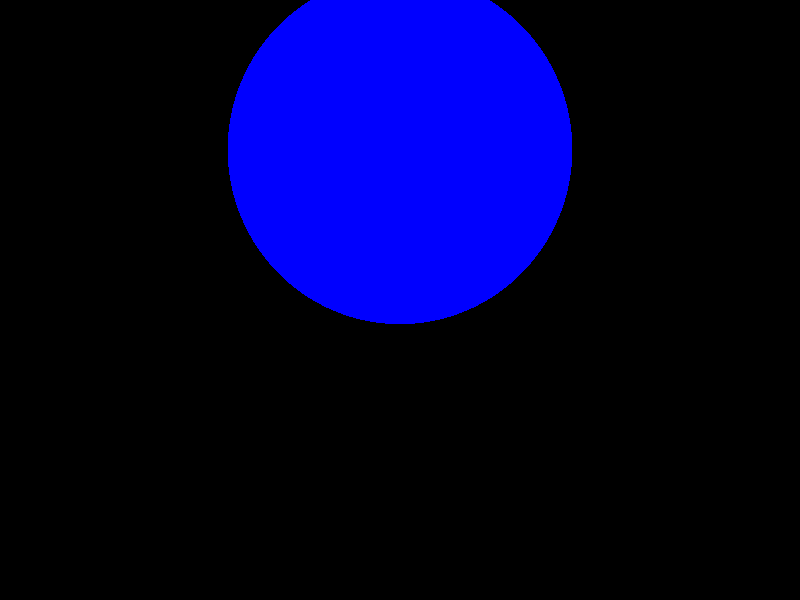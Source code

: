 // Persistence Of Vision raytracer version 3.0 sample file.
// Illustrates conditional parsing.
// Run with +k0 results blue sphere
// Run with +k1 results blue box
// Run with +k2 adds check floor under blue box
// Run with +k3 changes blue box to red

#version 3.0
global_settings { assumed_gamma 2.2 }

#include "colors.inc"

camera {
  location <0, 3, -5>
  direction <0, 0, 1.5>
  right <1.3333, 0, 0>
  look_at <0, 0 , 0>
}

light_source { <10, 20, -30> colour White}
light_source { <-5, 2, -3> colour White}


#declare My_Texture =
 texture {
   #if (clock > 2.5)
     pigment{Red}
   #else
     pigment{Blue}
     finish{phong 1}
   #end
 }

#if (clock > 0.5)
 box { <-1, -1, -1> <1, 1, 1> 
   texture{My_Texture}    
   rotate -y*45
 }
#else
 sphere { <0,1,0>, 1 texture{My_Texture}}
#end

#if (clock > 1.5)
 plane { y,-1
    pigment { checker Green,White }
 }
#end
